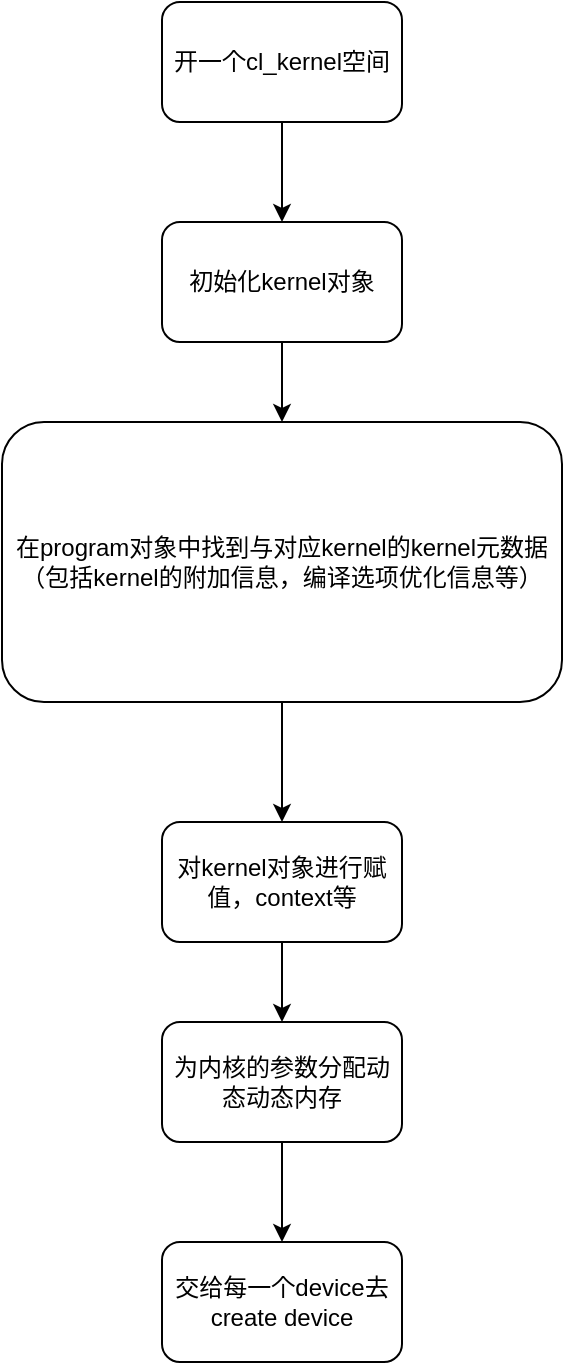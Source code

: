 <mxfile version="22.0.8" type="github">
  <diagram name="第 1 页" id="BSmtQ4j_3bzNoWONGAEx">
    <mxGraphModel dx="466" dy="748" grid="1" gridSize="10" guides="1" tooltips="1" connect="1" arrows="1" fold="1" page="1" pageScale="1" pageWidth="827" pageHeight="1169" math="0" shadow="0">
      <root>
        <mxCell id="0" />
        <mxCell id="1" parent="0" />
        <mxCell id="Z8MrdZWlAFJgvRF1hyXC-3" value="" style="edgeStyle=orthogonalEdgeStyle;rounded=0;orthogonalLoop=1;jettySize=auto;html=1;" edge="1" parent="1" source="Z8MrdZWlAFJgvRF1hyXC-1" target="Z8MrdZWlAFJgvRF1hyXC-2">
          <mxGeometry relative="1" as="geometry" />
        </mxCell>
        <mxCell id="Z8MrdZWlAFJgvRF1hyXC-1" value="开一个cl_kernel空间" style="rounded=1;whiteSpace=wrap;html=1;" vertex="1" parent="1">
          <mxGeometry x="210" y="60" width="120" height="60" as="geometry" />
        </mxCell>
        <mxCell id="Z8MrdZWlAFJgvRF1hyXC-5" value="" style="edgeStyle=orthogonalEdgeStyle;rounded=0;orthogonalLoop=1;jettySize=auto;html=1;" edge="1" parent="1" source="Z8MrdZWlAFJgvRF1hyXC-2" target="Z8MrdZWlAFJgvRF1hyXC-4">
          <mxGeometry relative="1" as="geometry" />
        </mxCell>
        <mxCell id="Z8MrdZWlAFJgvRF1hyXC-2" value="初始化kernel对象" style="whiteSpace=wrap;html=1;rounded=1;" vertex="1" parent="1">
          <mxGeometry x="210" y="170" width="120" height="60" as="geometry" />
        </mxCell>
        <mxCell id="Z8MrdZWlAFJgvRF1hyXC-7" value="" style="edgeStyle=orthogonalEdgeStyle;rounded=0;orthogonalLoop=1;jettySize=auto;html=1;" edge="1" parent="1" source="Z8MrdZWlAFJgvRF1hyXC-4" target="Z8MrdZWlAFJgvRF1hyXC-6">
          <mxGeometry relative="1" as="geometry" />
        </mxCell>
        <mxCell id="Z8MrdZWlAFJgvRF1hyXC-4" value="在program对象中找到与对应kernel的kernel元数据（包括kernel的附加信息，编译选项优化信息等）" style="whiteSpace=wrap;html=1;rounded=1;" vertex="1" parent="1">
          <mxGeometry x="130" y="270" width="280" height="140" as="geometry" />
        </mxCell>
        <mxCell id="Z8MrdZWlAFJgvRF1hyXC-9" value="" style="edgeStyle=orthogonalEdgeStyle;rounded=0;orthogonalLoop=1;jettySize=auto;html=1;" edge="1" parent="1" source="Z8MrdZWlAFJgvRF1hyXC-6" target="Z8MrdZWlAFJgvRF1hyXC-8">
          <mxGeometry relative="1" as="geometry" />
        </mxCell>
        <mxCell id="Z8MrdZWlAFJgvRF1hyXC-6" value="对kernel对象进行赋值，context等" style="whiteSpace=wrap;html=1;rounded=1;" vertex="1" parent="1">
          <mxGeometry x="210" y="470" width="120" height="60" as="geometry" />
        </mxCell>
        <mxCell id="Z8MrdZWlAFJgvRF1hyXC-11" value="" style="edgeStyle=orthogonalEdgeStyle;rounded=0;orthogonalLoop=1;jettySize=auto;html=1;" edge="1" parent="1" source="Z8MrdZWlAFJgvRF1hyXC-8" target="Z8MrdZWlAFJgvRF1hyXC-10">
          <mxGeometry relative="1" as="geometry" />
        </mxCell>
        <mxCell id="Z8MrdZWlAFJgvRF1hyXC-8" value="为内核的参数分配动态动态内存" style="whiteSpace=wrap;html=1;rounded=1;" vertex="1" parent="1">
          <mxGeometry x="210" y="570" width="120" height="60" as="geometry" />
        </mxCell>
        <mxCell id="Z8MrdZWlAFJgvRF1hyXC-10" value="交给每一个device去create device" style="whiteSpace=wrap;html=1;rounded=1;" vertex="1" parent="1">
          <mxGeometry x="210" y="680" width="120" height="60" as="geometry" />
        </mxCell>
      </root>
    </mxGraphModel>
  </diagram>
</mxfile>
